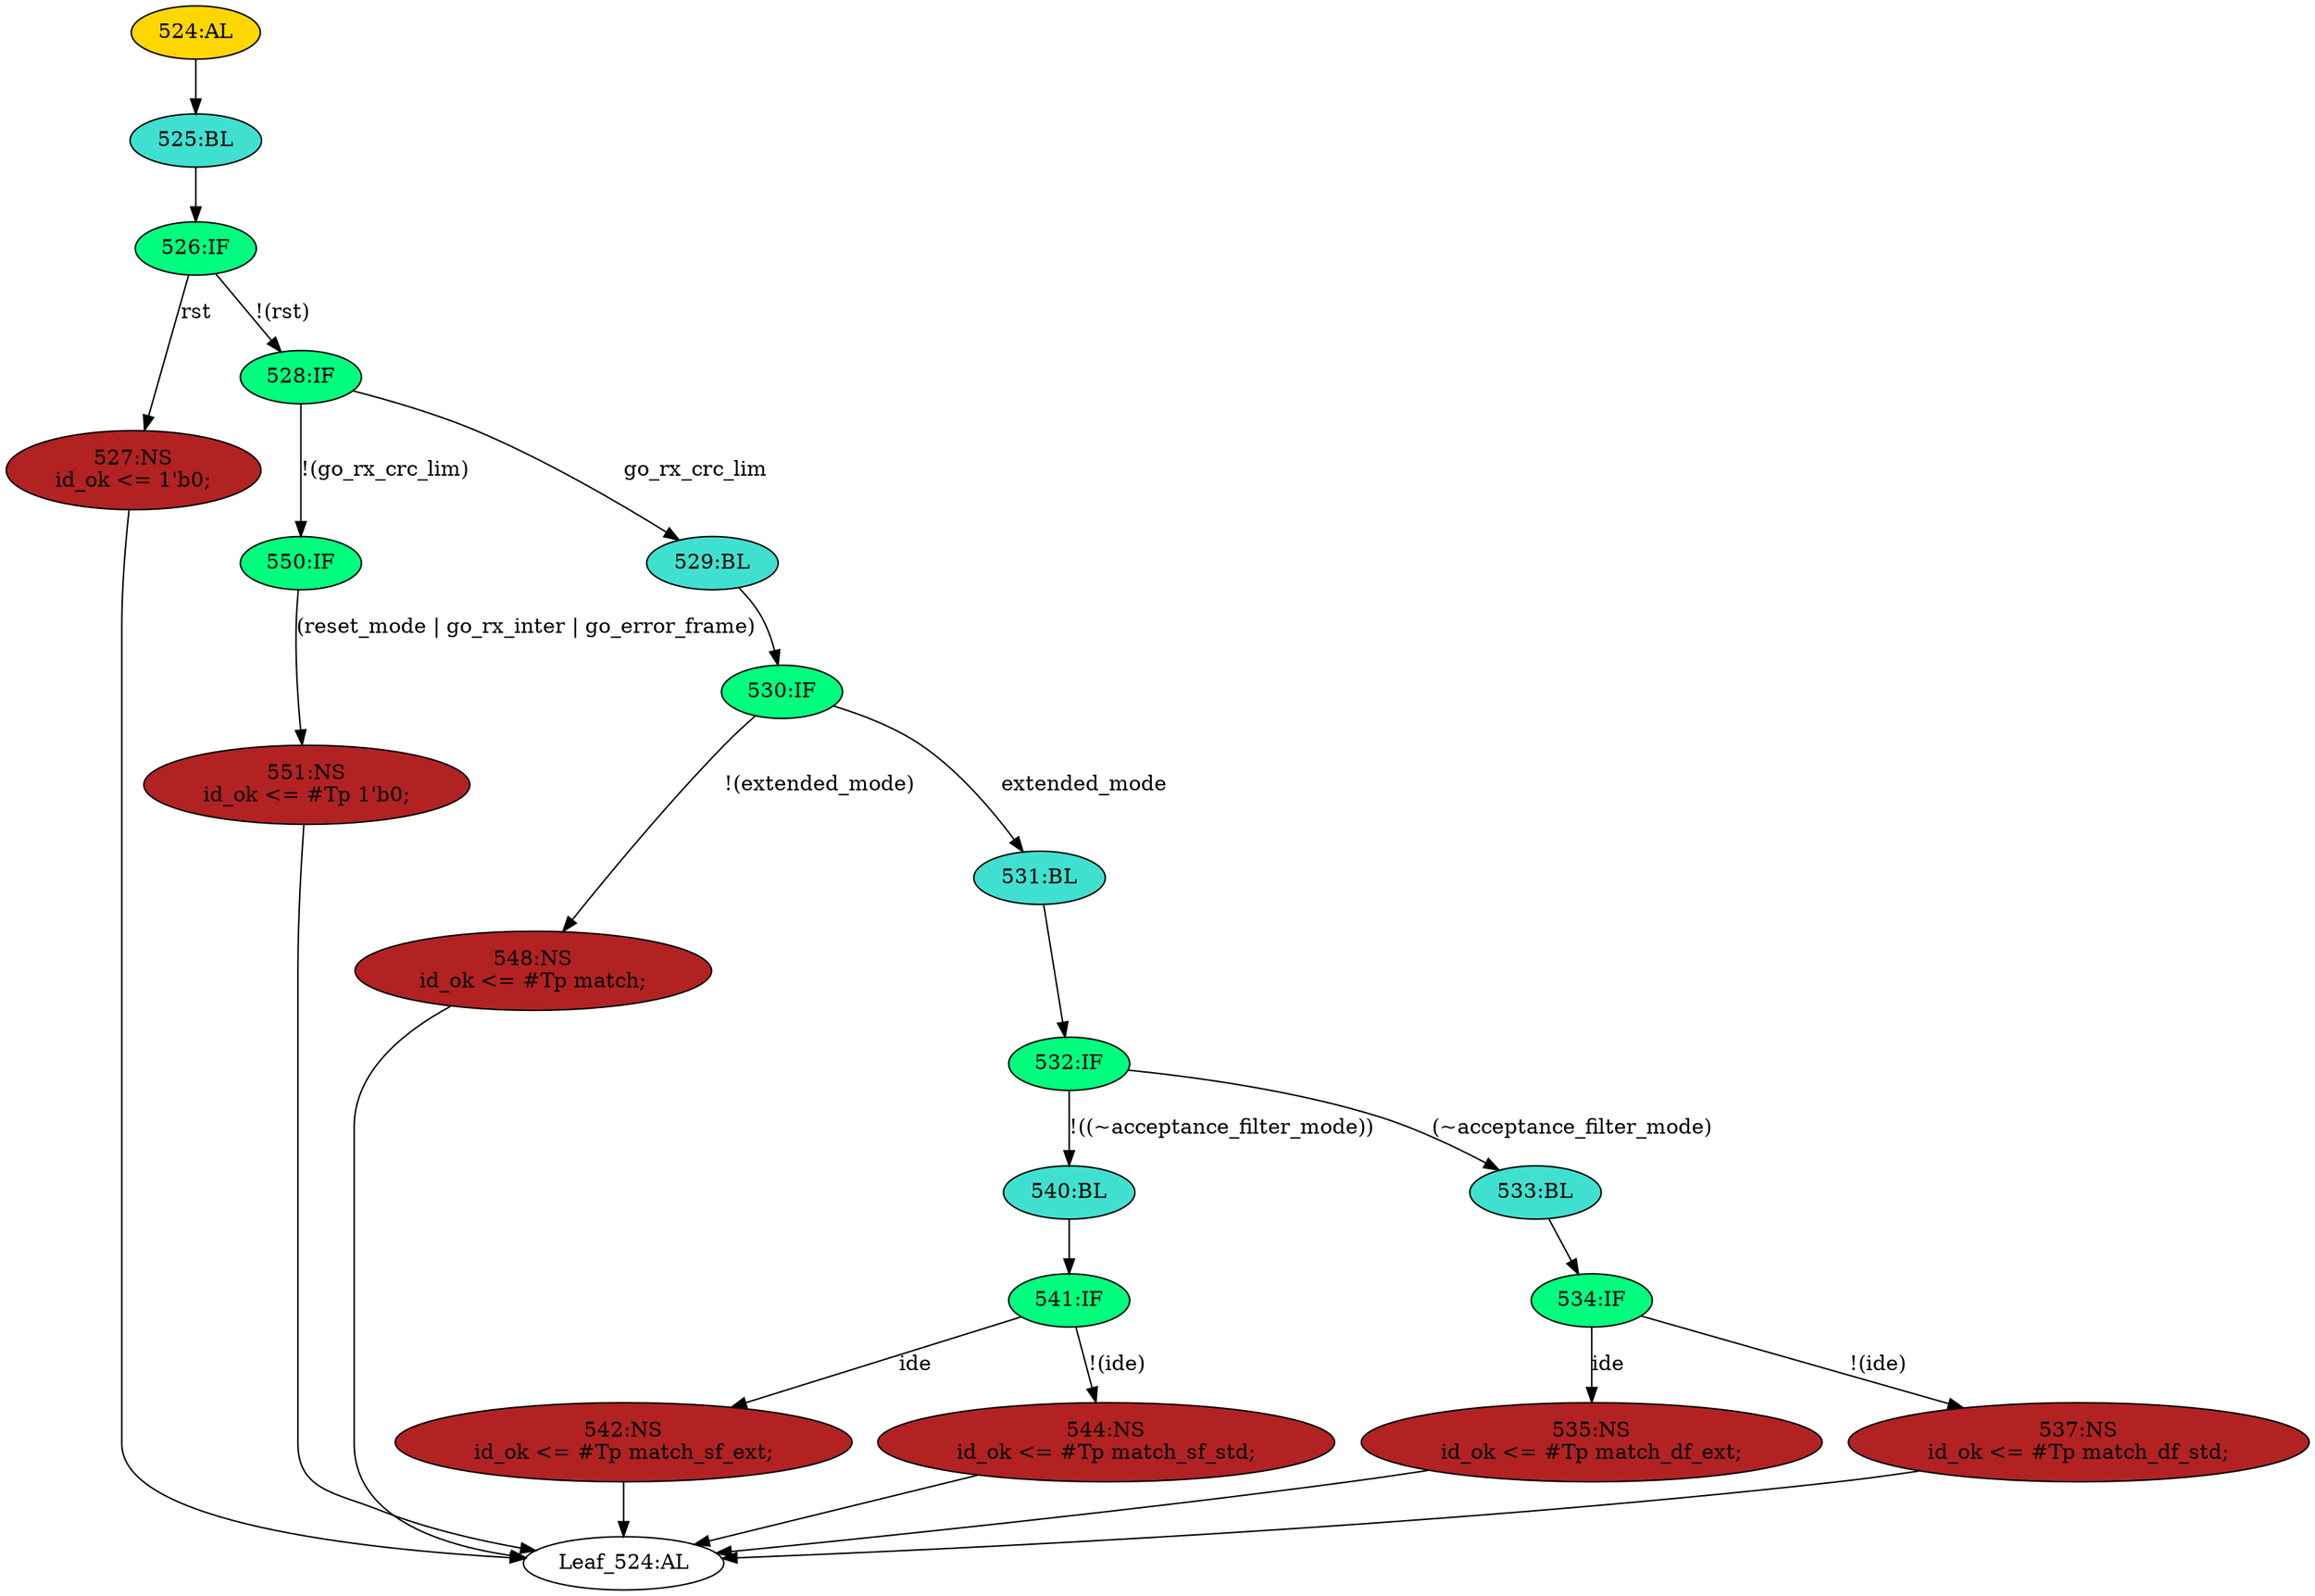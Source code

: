strict digraph "" {
	node [label="\N"];
	"542:NS"	 [ast="<pyverilog.vparser.ast.NonblockingSubstitution object at 0x7f27fe600ed0>",
		fillcolor=firebrick,
		label="542:NS
id_ok <= #Tp match_sf_ext;",
		statements="[<pyverilog.vparser.ast.NonblockingSubstitution object at 0x7f27fe600ed0>]",
		style=filled,
		typ=NonblockingSubstitution];
	"Leaf_524:AL"	 [def_var="['id_ok']",
		label="Leaf_524:AL"];
	"542:NS" -> "Leaf_524:AL"	 [cond="[]",
		lineno=None];
	"540:BL"	 [ast="<pyverilog.vparser.ast.Block object at 0x7f27fe605190>",
		fillcolor=turquoise,
		label="540:BL",
		statements="[]",
		style=filled,
		typ=Block];
	"541:IF"	 [ast="<pyverilog.vparser.ast.IfStatement object at 0x7f27fe6051d0>",
		fillcolor=springgreen,
		label="541:IF",
		statements="[]",
		style=filled,
		typ=IfStatement];
	"540:BL" -> "541:IF"	 [cond="[]",
		lineno=None];
	"548:NS"	 [ast="<pyverilog.vparser.ast.NonblockingSubstitution object at 0x7f27fe6054d0>",
		fillcolor=firebrick,
		label="548:NS
id_ok <= #Tp match;",
		statements="[<pyverilog.vparser.ast.NonblockingSubstitution object at 0x7f27fe6054d0>]",
		style=filled,
		typ=NonblockingSubstitution];
	"548:NS" -> "Leaf_524:AL"	 [cond="[]",
		lineno=None];
	"532:IF"	 [ast="<pyverilog.vparser.ast.IfStatement object at 0x7f27fe605690>",
		fillcolor=springgreen,
		label="532:IF",
		statements="[]",
		style=filled,
		typ=IfStatement];
	"532:IF" -> "540:BL"	 [cond="['acceptance_filter_mode']",
		label="!((~acceptance_filter_mode))",
		lineno=532];
	"533:BL"	 [ast="<pyverilog.vparser.ast.Block object at 0x7f27fe6056d0>",
		fillcolor=turquoise,
		label="533:BL",
		statements="[]",
		style=filled,
		typ=Block];
	"532:IF" -> "533:BL"	 [cond="['acceptance_filter_mode']",
		label="(~acceptance_filter_mode)",
		lineno=532];
	"527:NS"	 [ast="<pyverilog.vparser.ast.NonblockingSubstitution object at 0x7f27fe605c50>",
		fillcolor=firebrick,
		label="527:NS
id_ok <= 1'b0;",
		statements="[<pyverilog.vparser.ast.NonblockingSubstitution object at 0x7f27fe605c50>]",
		style=filled,
		typ=NonblockingSubstitution];
	"527:NS" -> "Leaf_524:AL"	 [cond="[]",
		lineno=None];
	"535:NS"	 [ast="<pyverilog.vparser.ast.NonblockingSubstitution object at 0x7f27fe605950>",
		fillcolor=firebrick,
		label="535:NS
id_ok <= #Tp match_df_ext;",
		statements="[<pyverilog.vparser.ast.NonblockingSubstitution object at 0x7f27fe605950>]",
		style=filled,
		typ=NonblockingSubstitution];
	"535:NS" -> "Leaf_524:AL"	 [cond="[]",
		lineno=None];
	"550:IF"	 [ast="<pyverilog.vparser.ast.IfStatement object at 0x7f27fe605d90>",
		fillcolor=springgreen,
		label="550:IF",
		statements="[]",
		style=filled,
		typ=IfStatement];
	"551:NS"	 [ast="<pyverilog.vparser.ast.NonblockingSubstitution object at 0x7f27fe605dd0>",
		fillcolor=firebrick,
		label="551:NS
id_ok <= #Tp 1'b0;",
		statements="[<pyverilog.vparser.ast.NonblockingSubstitution object at 0x7f27fe605dd0>]",
		style=filled,
		typ=NonblockingSubstitution];
	"550:IF" -> "551:NS"	 [cond="['reset_mode', 'go_rx_inter', 'go_error_frame']",
		label="(reset_mode | go_rx_inter | go_error_frame)",
		lineno=550];
	"529:BL"	 [ast="<pyverilog.vparser.ast.Block object at 0x7f27fe612150>",
		fillcolor=turquoise,
		label="529:BL",
		statements="[]",
		style=filled,
		typ=Block];
	"530:IF"	 [ast="<pyverilog.vparser.ast.IfStatement object at 0x7f27fe612190>",
		fillcolor=springgreen,
		label="530:IF",
		statements="[]",
		style=filled,
		typ=IfStatement];
	"529:BL" -> "530:IF"	 [cond="[]",
		lineno=None];
	"531:BL"	 [ast="<pyverilog.vparser.ast.Block object at 0x7f27fe6121d0>",
		fillcolor=turquoise,
		label="531:BL",
		statements="[]",
		style=filled,
		typ=Block];
	"531:BL" -> "532:IF"	 [cond="[]",
		lineno=None];
	"537:NS"	 [ast="<pyverilog.vparser.ast.NonblockingSubstitution object at 0x7f27fe605750>",
		fillcolor=firebrick,
		label="537:NS
id_ok <= #Tp match_df_std;",
		statements="[<pyverilog.vparser.ast.NonblockingSubstitution object at 0x7f27fe605750>]",
		style=filled,
		typ=NonblockingSubstitution];
	"537:NS" -> "Leaf_524:AL"	 [cond="[]",
		lineno=None];
	"530:IF" -> "548:NS"	 [cond="['extended_mode']",
		label="!(extended_mode)",
		lineno=530];
	"530:IF" -> "531:BL"	 [cond="['extended_mode']",
		label=extended_mode,
		lineno=530];
	"524:AL"	 [ast="<pyverilog.vparser.ast.Always object at 0x7f27fe612250>",
		clk_sens=True,
		fillcolor=gold,
		label="524:AL",
		sens="['clk', 'rst']",
		statements="[]",
		style=filled,
		typ=Always,
		use_var="['go_rx_inter', 'match_sf_ext', 'extended_mode', 'match_sf_std', 'acceptance_filter_mode', 'reset_mode', 'go_error_frame', 'match_\
df_ext', 'match_df_std', 'go_rx_crc_lim', 'rst', 'ide', 'match']"];
	"525:BL"	 [ast="<pyverilog.vparser.ast.Block object at 0x7f27fe6123d0>",
		fillcolor=turquoise,
		label="525:BL",
		statements="[]",
		style=filled,
		typ=Block];
	"524:AL" -> "525:BL"	 [cond="[]",
		lineno=None];
	"528:IF"	 [ast="<pyverilog.vparser.ast.IfStatement object at 0x7f27fe612450>",
		fillcolor=springgreen,
		label="528:IF",
		statements="[]",
		style=filled,
		typ=IfStatement];
	"528:IF" -> "550:IF"	 [cond="['go_rx_crc_lim']",
		label="!(go_rx_crc_lim)",
		lineno=528];
	"528:IF" -> "529:BL"	 [cond="['go_rx_crc_lim']",
		label=go_rx_crc_lim,
		lineno=528];
	"544:NS"	 [ast="<pyverilog.vparser.ast.NonblockingSubstitution object at 0x7f27fe605250>",
		fillcolor=firebrick,
		label="544:NS
id_ok <= #Tp match_sf_std;",
		statements="[<pyverilog.vparser.ast.NonblockingSubstitution object at 0x7f27fe605250>]",
		style=filled,
		typ=NonblockingSubstitution];
	"544:NS" -> "Leaf_524:AL"	 [cond="[]",
		lineno=None];
	"526:IF"	 [ast="<pyverilog.vparser.ast.IfStatement object at 0x7f27fe612410>",
		fillcolor=springgreen,
		label="526:IF",
		statements="[]",
		style=filled,
		typ=IfStatement];
	"525:BL" -> "526:IF"	 [cond="[]",
		lineno=None];
	"551:NS" -> "Leaf_524:AL"	 [cond="[]",
		lineno=None];
	"534:IF"	 [ast="<pyverilog.vparser.ast.IfStatement object at 0x7f27fe605710>",
		fillcolor=springgreen,
		label="534:IF",
		statements="[]",
		style=filled,
		typ=IfStatement];
	"533:BL" -> "534:IF"	 [cond="[]",
		lineno=None];
	"526:IF" -> "527:NS"	 [cond="['rst']",
		label=rst,
		lineno=526];
	"526:IF" -> "528:IF"	 [cond="['rst']",
		label="!(rst)",
		lineno=526];
	"541:IF" -> "542:NS"	 [cond="['ide']",
		label=ide,
		lineno=541];
	"541:IF" -> "544:NS"	 [cond="['ide']",
		label="!(ide)",
		lineno=541];
	"534:IF" -> "535:NS"	 [cond="['ide']",
		label=ide,
		lineno=534];
	"534:IF" -> "537:NS"	 [cond="['ide']",
		label="!(ide)",
		lineno=534];
}

